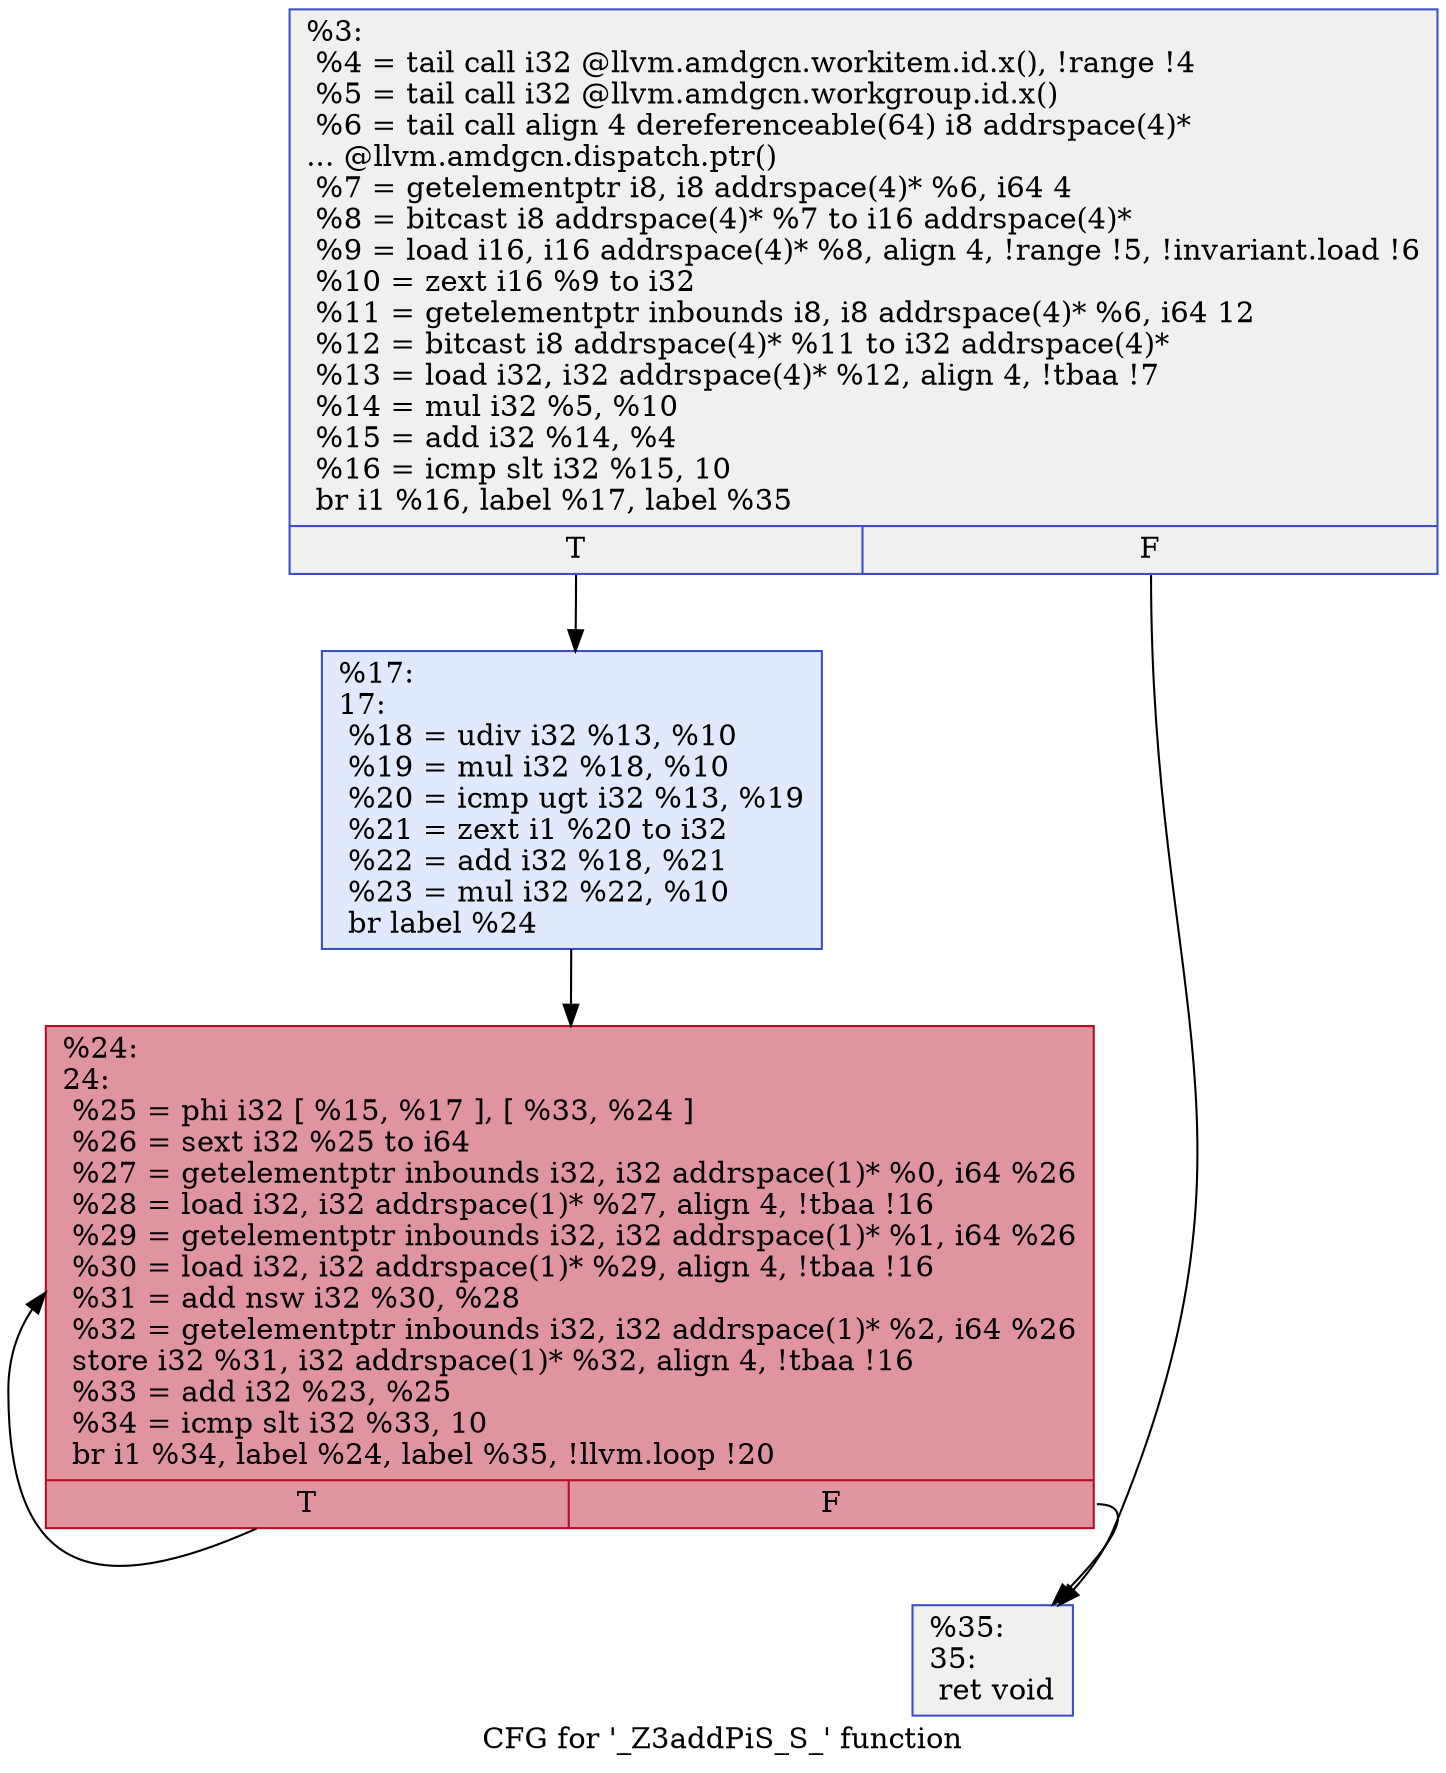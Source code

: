 digraph "CFG for '_Z3addPiS_S_' function" {
	label="CFG for '_Z3addPiS_S_' function";

	Node0x525e450 [shape=record,color="#3d50c3ff", style=filled, fillcolor="#dedcdb70",label="{%3:\l  %4 = tail call i32 @llvm.amdgcn.workitem.id.x(), !range !4\l  %5 = tail call i32 @llvm.amdgcn.workgroup.id.x()\l  %6 = tail call align 4 dereferenceable(64) i8 addrspace(4)*\l... @llvm.amdgcn.dispatch.ptr()\l  %7 = getelementptr i8, i8 addrspace(4)* %6, i64 4\l  %8 = bitcast i8 addrspace(4)* %7 to i16 addrspace(4)*\l  %9 = load i16, i16 addrspace(4)* %8, align 4, !range !5, !invariant.load !6\l  %10 = zext i16 %9 to i32\l  %11 = getelementptr inbounds i8, i8 addrspace(4)* %6, i64 12\l  %12 = bitcast i8 addrspace(4)* %11 to i32 addrspace(4)*\l  %13 = load i32, i32 addrspace(4)* %12, align 4, !tbaa !7\l  %14 = mul i32 %5, %10\l  %15 = add i32 %14, %4\l  %16 = icmp slt i32 %15, 10\l  br i1 %16, label %17, label %35\l|{<s0>T|<s1>F}}"];
	Node0x525e450:s0 -> Node0x525f1f0;
	Node0x525e450:s1 -> Node0x525fdb0;
	Node0x525f1f0 [shape=record,color="#3d50c3ff", style=filled, fillcolor="#b9d0f970",label="{%17:\l17:                                               \l  %18 = udiv i32 %13, %10\l  %19 = mul i32 %18, %10\l  %20 = icmp ugt i32 %13, %19\l  %21 = zext i1 %20 to i32\l  %22 = add i32 %18, %21\l  %23 = mul i32 %22, %10\l  br label %24\l}"];
	Node0x525f1f0 -> Node0x5260be0;
	Node0x5260be0 [shape=record,color="#b70d28ff", style=filled, fillcolor="#b70d2870",label="{%24:\l24:                                               \l  %25 = phi i32 [ %15, %17 ], [ %33, %24 ]\l  %26 = sext i32 %25 to i64\l  %27 = getelementptr inbounds i32, i32 addrspace(1)* %0, i64 %26\l  %28 = load i32, i32 addrspace(1)* %27, align 4, !tbaa !16\l  %29 = getelementptr inbounds i32, i32 addrspace(1)* %1, i64 %26\l  %30 = load i32, i32 addrspace(1)* %29, align 4, !tbaa !16\l  %31 = add nsw i32 %30, %28\l  %32 = getelementptr inbounds i32, i32 addrspace(1)* %2, i64 %26\l  store i32 %31, i32 addrspace(1)* %32, align 4, !tbaa !16\l  %33 = add i32 %23, %25\l  %34 = icmp slt i32 %33, 10\l  br i1 %34, label %24, label %35, !llvm.loop !20\l|{<s0>T|<s1>F}}"];
	Node0x5260be0:s0 -> Node0x5260be0;
	Node0x5260be0:s1 -> Node0x525fdb0;
	Node0x525fdb0 [shape=record,color="#3d50c3ff", style=filled, fillcolor="#dedcdb70",label="{%35:\l35:                                               \l  ret void\l}"];
}

